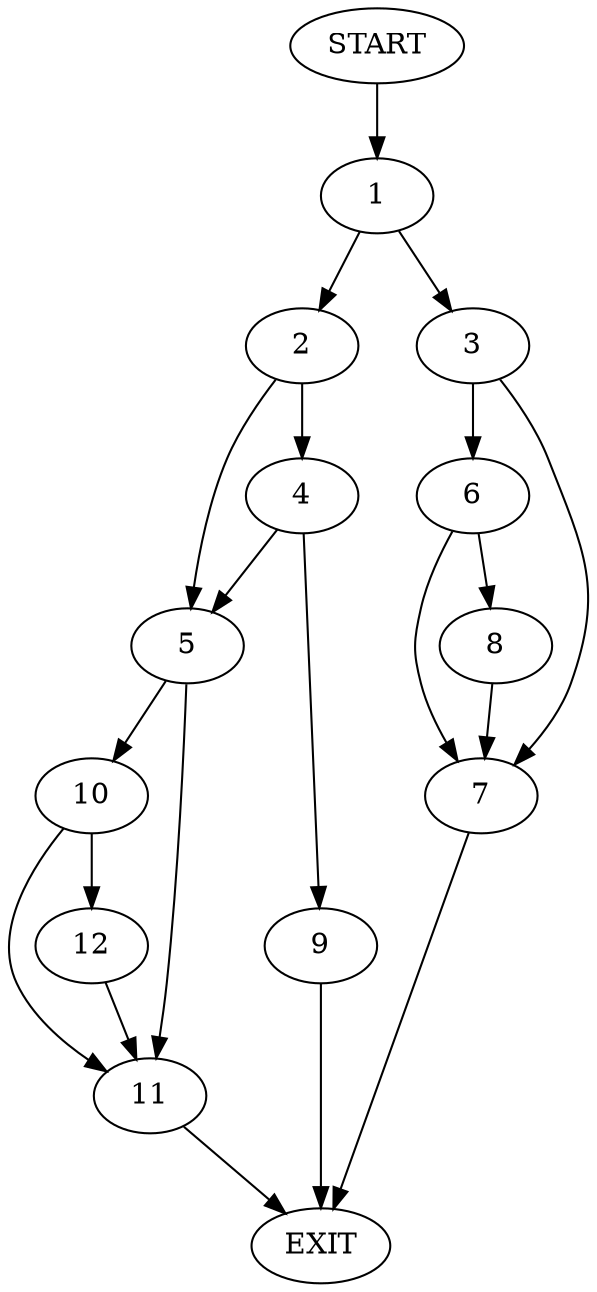 digraph {
0 [label="START"]
13 [label="EXIT"]
0 -> 1
1 -> 2
1 -> 3
2 -> 4
2 -> 5
3 -> 6
3 -> 7
7 -> 13
6 -> 7
6 -> 8
8 -> 7
4 -> 5
4 -> 9
5 -> 10
5 -> 11
9 -> 13
11 -> 13
10 -> 12
10 -> 11
12 -> 11
}
